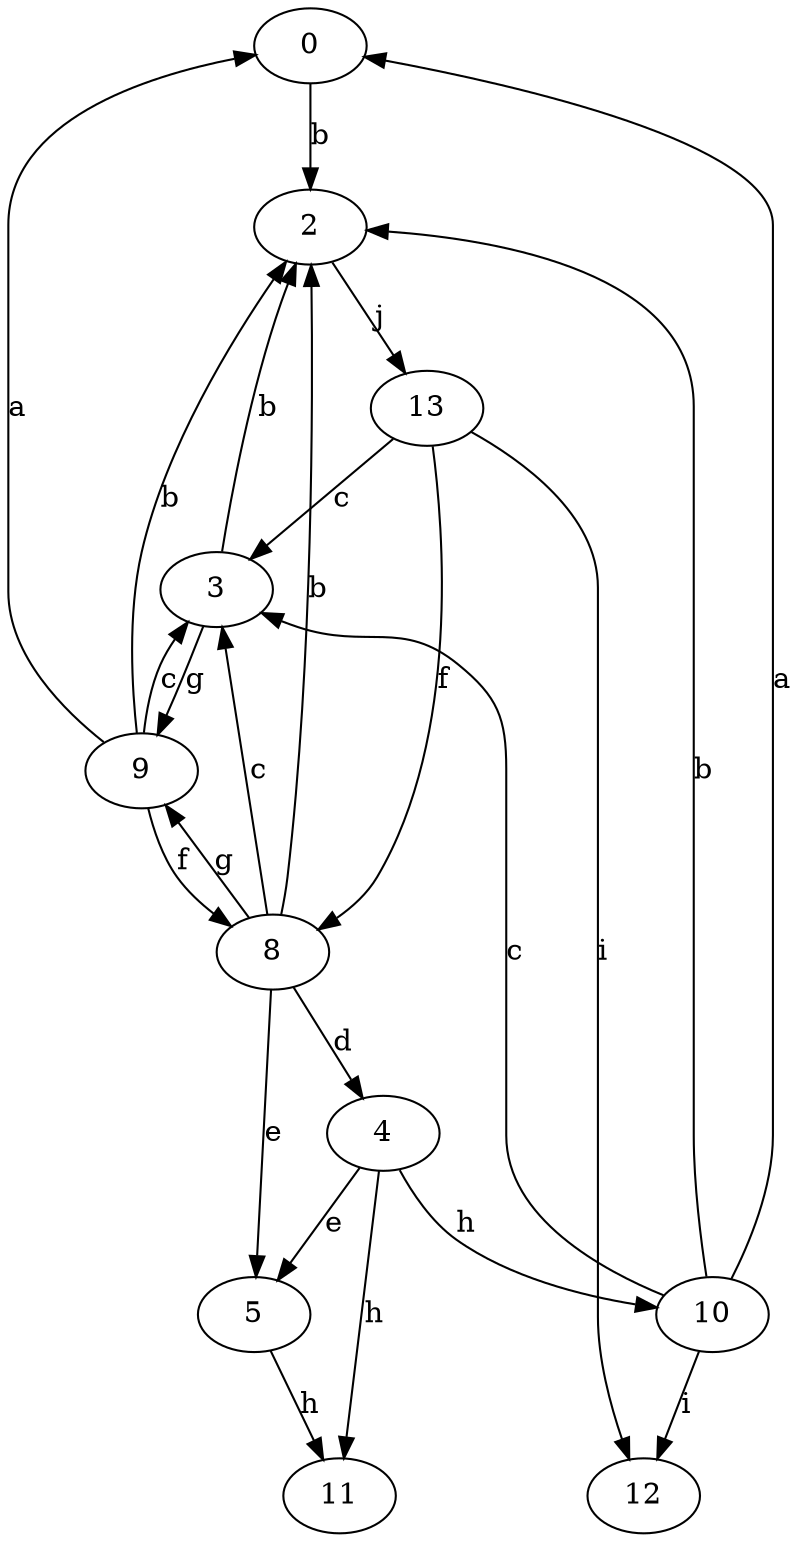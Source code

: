 strict digraph  {
0;
2;
3;
4;
5;
8;
9;
10;
11;
12;
13;
0 -> 2  [label=b];
2 -> 13  [label=j];
3 -> 2  [label=b];
3 -> 9  [label=g];
4 -> 5  [label=e];
4 -> 10  [label=h];
4 -> 11  [label=h];
5 -> 11  [label=h];
8 -> 2  [label=b];
8 -> 3  [label=c];
8 -> 4  [label=d];
8 -> 5  [label=e];
8 -> 9  [label=g];
9 -> 0  [label=a];
9 -> 2  [label=b];
9 -> 3  [label=c];
9 -> 8  [label=f];
10 -> 0  [label=a];
10 -> 2  [label=b];
10 -> 3  [label=c];
10 -> 12  [label=i];
13 -> 3  [label=c];
13 -> 8  [label=f];
13 -> 12  [label=i];
}
